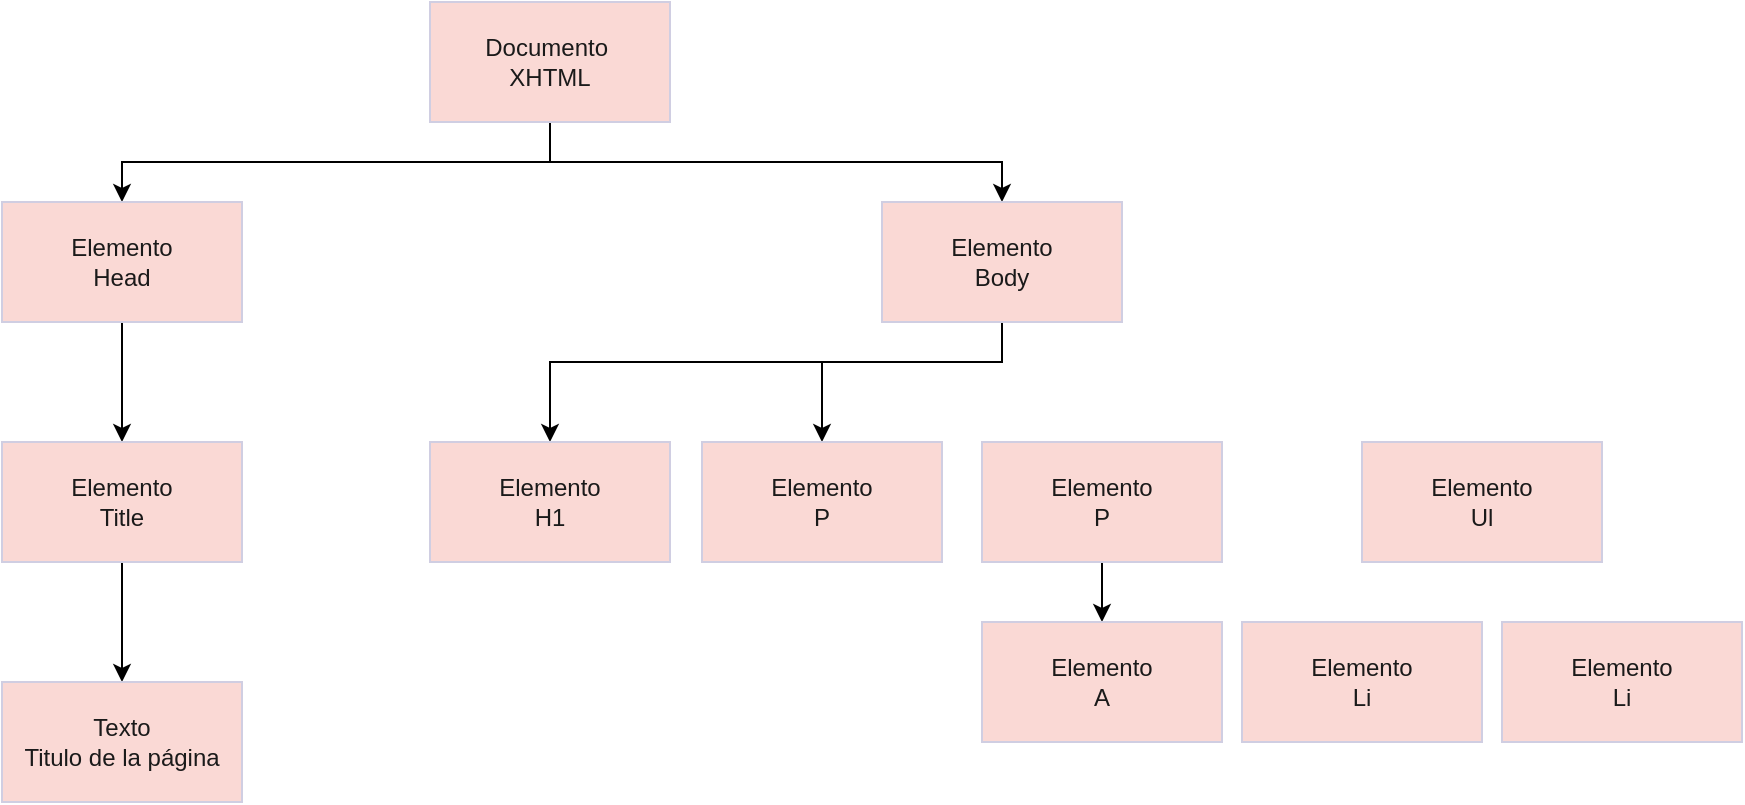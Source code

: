 <mxfile version="22.1.11" type="github">
  <diagram name="Página-1" id="35GgWt1w4V4TGdVvapww">
    <mxGraphModel dx="720" dy="783" grid="1" gridSize="10" guides="1" tooltips="1" connect="1" arrows="1" fold="1" page="1" pageScale="1" pageWidth="1169" pageHeight="827" math="0" shadow="0">
      <root>
        <mxCell id="0" />
        <mxCell id="1" parent="0" />
        <mxCell id="NSk3KKELW8-BR6B0Czky-7" style="edgeStyle=orthogonalEdgeStyle;rounded=0;orthogonalLoop=1;jettySize=auto;html=1;exitX=0.5;exitY=1;exitDx=0;exitDy=0;entryX=0.5;entryY=0;entryDx=0;entryDy=0;" edge="1" parent="1" source="NSk3KKELW8-BR6B0Czky-1" target="NSk3KKELW8-BR6B0Czky-2">
          <mxGeometry relative="1" as="geometry" />
        </mxCell>
        <mxCell id="NSk3KKELW8-BR6B0Czky-10" style="edgeStyle=orthogonalEdgeStyle;rounded=0;orthogonalLoop=1;jettySize=auto;html=1;exitX=0.5;exitY=1;exitDx=0;exitDy=0;" edge="1" parent="1" source="NSk3KKELW8-BR6B0Czky-1" target="NSk3KKELW8-BR6B0Czky-3">
          <mxGeometry relative="1" as="geometry" />
        </mxCell>
        <mxCell id="NSk3KKELW8-BR6B0Czky-1" value="Documento&amp;nbsp;&lt;br&gt;XHTML" style="rounded=0;whiteSpace=wrap;html=1;labelBackgroundColor=none;fillColor=#FAD9D5;strokeColor=#D0CEE2;fontColor=#1A1A1A;" vertex="1" parent="1">
          <mxGeometry x="314" y="60" width="120" height="60" as="geometry" />
        </mxCell>
        <mxCell id="NSk3KKELW8-BR6B0Czky-8" style="edgeStyle=orthogonalEdgeStyle;rounded=0;orthogonalLoop=1;jettySize=auto;html=1;exitX=0.5;exitY=1;exitDx=0;exitDy=0;entryX=0.5;entryY=0;entryDx=0;entryDy=0;" edge="1" parent="1" source="NSk3KKELW8-BR6B0Czky-2" target="NSk3KKELW8-BR6B0Czky-4">
          <mxGeometry relative="1" as="geometry" />
        </mxCell>
        <mxCell id="NSk3KKELW8-BR6B0Czky-2" value="Elemento&lt;br&gt;Head" style="rounded=0;whiteSpace=wrap;html=1;labelBackgroundColor=none;fillColor=#FAD9D5;strokeColor=#D0CEE2;fontColor=#1A1A1A;" vertex="1" parent="1">
          <mxGeometry x="100" y="160" width="120" height="60" as="geometry" />
        </mxCell>
        <mxCell id="NSk3KKELW8-BR6B0Czky-18" style="edgeStyle=orthogonalEdgeStyle;rounded=0;orthogonalLoop=1;jettySize=auto;html=1;entryX=0.5;entryY=0;entryDx=0;entryDy=0;exitX=0.5;exitY=1;exitDx=0;exitDy=0;" edge="1" parent="1" source="NSk3KKELW8-BR6B0Czky-3" target="NSk3KKELW8-BR6B0Czky-6">
          <mxGeometry relative="1" as="geometry">
            <mxPoint x="590" y="260" as="sourcePoint" />
            <Array as="points">
              <mxPoint x="600" y="240" />
              <mxPoint x="374" y="240" />
            </Array>
          </mxGeometry>
        </mxCell>
        <mxCell id="NSk3KKELW8-BR6B0Czky-19" style="edgeStyle=orthogonalEdgeStyle;rounded=0;orthogonalLoop=1;jettySize=auto;html=1;exitX=0.5;exitY=1;exitDx=0;exitDy=0;entryX=0.5;entryY=0;entryDx=0;entryDy=0;" edge="1" parent="1" source="NSk3KKELW8-BR6B0Czky-3" target="NSk3KKELW8-BR6B0Czky-11">
          <mxGeometry relative="1" as="geometry">
            <Array as="points">
              <mxPoint x="600" y="240" />
              <mxPoint x="510" y="240" />
            </Array>
          </mxGeometry>
        </mxCell>
        <mxCell id="NSk3KKELW8-BR6B0Czky-3" value="Elemento&lt;br&gt;Body" style="rounded=0;whiteSpace=wrap;html=1;labelBackgroundColor=none;fillColor=#FAD9D5;strokeColor=#D0CEE2;fontColor=#1A1A1A;" vertex="1" parent="1">
          <mxGeometry x="540" y="160" width="120" height="60" as="geometry" />
        </mxCell>
        <mxCell id="NSk3KKELW8-BR6B0Czky-9" style="edgeStyle=orthogonalEdgeStyle;rounded=0;orthogonalLoop=1;jettySize=auto;html=1;" edge="1" parent="1" source="NSk3KKELW8-BR6B0Czky-4" target="NSk3KKELW8-BR6B0Czky-5">
          <mxGeometry relative="1" as="geometry" />
        </mxCell>
        <mxCell id="NSk3KKELW8-BR6B0Czky-4" value="Elemento&lt;br&gt;Title" style="rounded=0;whiteSpace=wrap;html=1;labelBackgroundColor=none;fillColor=#FAD9D5;strokeColor=#D0CEE2;fontColor=#1A1A1A;" vertex="1" parent="1">
          <mxGeometry x="100" y="280" width="120" height="60" as="geometry" />
        </mxCell>
        <mxCell id="NSk3KKELW8-BR6B0Czky-5" value="Texto&lt;br&gt;Titulo de la página" style="rounded=0;whiteSpace=wrap;html=1;labelBackgroundColor=none;fillColor=#FAD9D5;strokeColor=#D0CEE2;fontColor=#1A1A1A;" vertex="1" parent="1">
          <mxGeometry x="100" y="400" width="120" height="60" as="geometry" />
        </mxCell>
        <mxCell id="NSk3KKELW8-BR6B0Czky-6" value="Elemento&lt;br&gt;H1" style="rounded=0;whiteSpace=wrap;html=1;labelBackgroundColor=none;fillColor=#FAD9D5;strokeColor=#D0CEE2;fontColor=#1A1A1A;" vertex="1" parent="1">
          <mxGeometry x="314" y="280" width="120" height="60" as="geometry" />
        </mxCell>
        <mxCell id="NSk3KKELW8-BR6B0Czky-11" value="Elemento&lt;br&gt;P" style="rounded=0;whiteSpace=wrap;html=1;labelBackgroundColor=none;fillColor=#FAD9D5;strokeColor=#D0CEE2;fontColor=#1A1A1A;" vertex="1" parent="1">
          <mxGeometry x="450" y="280" width="120" height="60" as="geometry" />
        </mxCell>
        <mxCell id="NSk3KKELW8-BR6B0Czky-14" style="edgeStyle=orthogonalEdgeStyle;rounded=0;orthogonalLoop=1;jettySize=auto;html=1;exitX=0.5;exitY=1;exitDx=0;exitDy=0;entryX=0.5;entryY=0;entryDx=0;entryDy=0;" edge="1" parent="1" source="NSk3KKELW8-BR6B0Czky-12" target="NSk3KKELW8-BR6B0Czky-13">
          <mxGeometry relative="1" as="geometry" />
        </mxCell>
        <mxCell id="NSk3KKELW8-BR6B0Czky-12" value="Elemento&lt;br&gt;P" style="rounded=0;whiteSpace=wrap;html=1;labelBackgroundColor=none;fillColor=#FAD9D5;strokeColor=#D0CEE2;fontColor=#1A1A1A;" vertex="1" parent="1">
          <mxGeometry x="590" y="280" width="120" height="60" as="geometry" />
        </mxCell>
        <mxCell id="NSk3KKELW8-BR6B0Czky-13" value="Elemento&lt;br&gt;A" style="rounded=0;whiteSpace=wrap;html=1;labelBackgroundColor=none;fillColor=#FAD9D5;strokeColor=#D0CEE2;fontColor=#1A1A1A;" vertex="1" parent="1">
          <mxGeometry x="590" y="370" width="120" height="60" as="geometry" />
        </mxCell>
        <mxCell id="NSk3KKELW8-BR6B0Czky-15" value="Elemento&lt;br&gt;Ul" style="rounded=0;whiteSpace=wrap;html=1;labelBackgroundColor=none;fillColor=#FAD9D5;strokeColor=#D0CEE2;fontColor=#1A1A1A;" vertex="1" parent="1">
          <mxGeometry x="780" y="280" width="120" height="60" as="geometry" />
        </mxCell>
        <mxCell id="NSk3KKELW8-BR6B0Czky-16" value="Elemento&lt;br&gt;Li" style="rounded=0;whiteSpace=wrap;html=1;labelBackgroundColor=none;fillColor=#FAD9D5;strokeColor=#D0CEE2;fontColor=#1A1A1A;" vertex="1" parent="1">
          <mxGeometry x="720" y="370" width="120" height="60" as="geometry" />
        </mxCell>
        <mxCell id="NSk3KKELW8-BR6B0Czky-17" value="Elemento&lt;br&gt;Li" style="rounded=0;whiteSpace=wrap;html=1;labelBackgroundColor=none;fillColor=#FAD9D5;strokeColor=#D0CEE2;fontColor=#1A1A1A;" vertex="1" parent="1">
          <mxGeometry x="850" y="370" width="120" height="60" as="geometry" />
        </mxCell>
      </root>
    </mxGraphModel>
  </diagram>
</mxfile>
